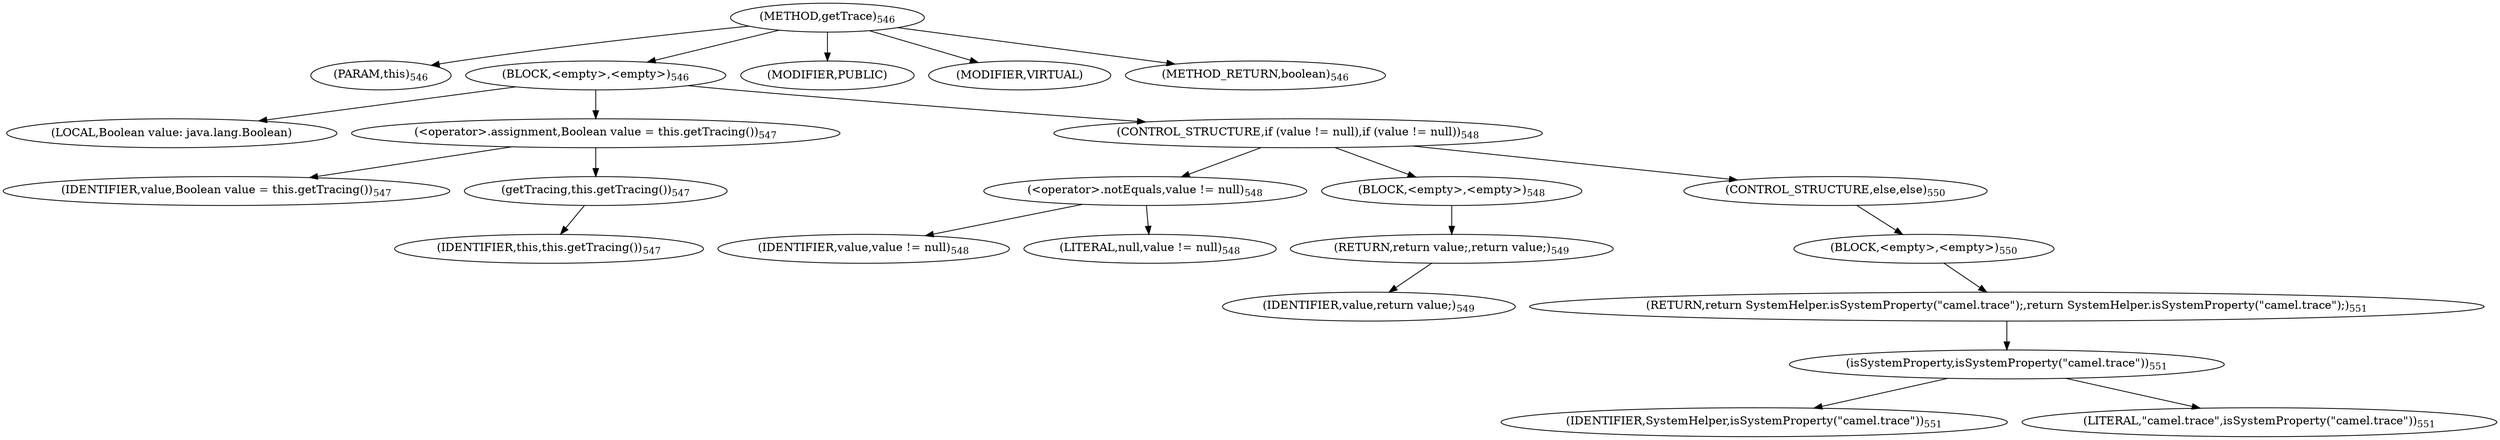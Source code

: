 digraph "getTrace" {  
"1669" [label = <(METHOD,getTrace)<SUB>546</SUB>> ]
"103" [label = <(PARAM,this)<SUB>546</SUB>> ]
"1670" [label = <(BLOCK,&lt;empty&gt;,&lt;empty&gt;)<SUB>546</SUB>> ]
"1671" [label = <(LOCAL,Boolean value: java.lang.Boolean)> ]
"1672" [label = <(&lt;operator&gt;.assignment,Boolean value = this.getTracing())<SUB>547</SUB>> ]
"1673" [label = <(IDENTIFIER,value,Boolean value = this.getTracing())<SUB>547</SUB>> ]
"1674" [label = <(getTracing,this.getTracing())<SUB>547</SUB>> ]
"102" [label = <(IDENTIFIER,this,this.getTracing())<SUB>547</SUB>> ]
"1675" [label = <(CONTROL_STRUCTURE,if (value != null),if (value != null))<SUB>548</SUB>> ]
"1676" [label = <(&lt;operator&gt;.notEquals,value != null)<SUB>548</SUB>> ]
"1677" [label = <(IDENTIFIER,value,value != null)<SUB>548</SUB>> ]
"1678" [label = <(LITERAL,null,value != null)<SUB>548</SUB>> ]
"1679" [label = <(BLOCK,&lt;empty&gt;,&lt;empty&gt;)<SUB>548</SUB>> ]
"1680" [label = <(RETURN,return value;,return value;)<SUB>549</SUB>> ]
"1681" [label = <(IDENTIFIER,value,return value;)<SUB>549</SUB>> ]
"1682" [label = <(CONTROL_STRUCTURE,else,else)<SUB>550</SUB>> ]
"1683" [label = <(BLOCK,&lt;empty&gt;,&lt;empty&gt;)<SUB>550</SUB>> ]
"1684" [label = <(RETURN,return SystemHelper.isSystemProperty(&quot;camel.trace&quot;);,return SystemHelper.isSystemProperty(&quot;camel.trace&quot;);)<SUB>551</SUB>> ]
"1685" [label = <(isSystemProperty,isSystemProperty(&quot;camel.trace&quot;))<SUB>551</SUB>> ]
"1686" [label = <(IDENTIFIER,SystemHelper,isSystemProperty(&quot;camel.trace&quot;))<SUB>551</SUB>> ]
"1687" [label = <(LITERAL,&quot;camel.trace&quot;,isSystemProperty(&quot;camel.trace&quot;))<SUB>551</SUB>> ]
"1688" [label = <(MODIFIER,PUBLIC)> ]
"1689" [label = <(MODIFIER,VIRTUAL)> ]
"1690" [label = <(METHOD_RETURN,boolean)<SUB>546</SUB>> ]
  "1669" -> "103" 
  "1669" -> "1670" 
  "1669" -> "1688" 
  "1669" -> "1689" 
  "1669" -> "1690" 
  "1670" -> "1671" 
  "1670" -> "1672" 
  "1670" -> "1675" 
  "1672" -> "1673" 
  "1672" -> "1674" 
  "1674" -> "102" 
  "1675" -> "1676" 
  "1675" -> "1679" 
  "1675" -> "1682" 
  "1676" -> "1677" 
  "1676" -> "1678" 
  "1679" -> "1680" 
  "1680" -> "1681" 
  "1682" -> "1683" 
  "1683" -> "1684" 
  "1684" -> "1685" 
  "1685" -> "1686" 
  "1685" -> "1687" 
}
